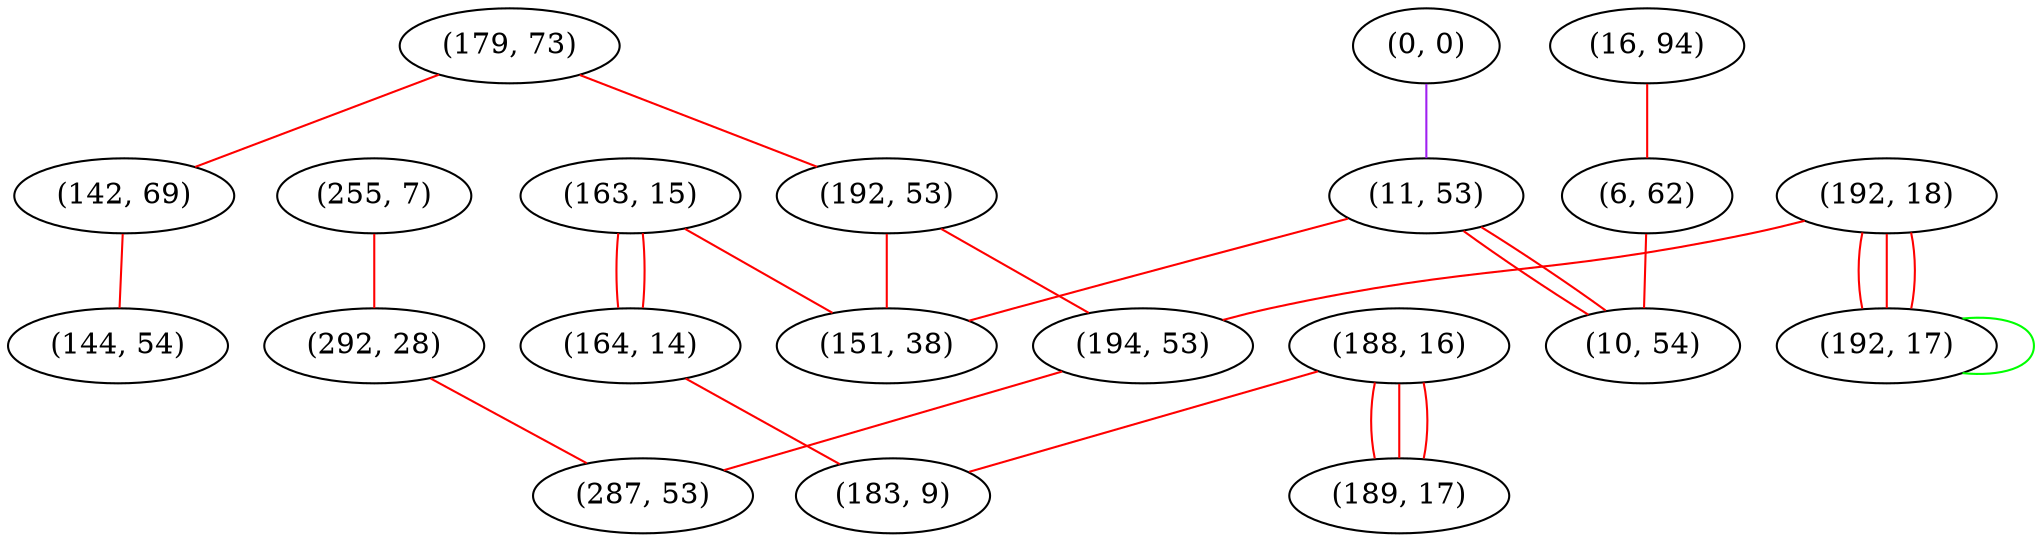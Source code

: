 graph "" {
"(192, 18)";
"(163, 15)";
"(179, 73)";
"(192, 53)";
"(255, 7)";
"(142, 69)";
"(188, 16)";
"(16, 94)";
"(194, 53)";
"(189, 17)";
"(164, 14)";
"(0, 0)";
"(6, 62)";
"(183, 9)";
"(144, 54)";
"(292, 28)";
"(287, 53)";
"(192, 17)";
"(11, 53)";
"(151, 38)";
"(10, 54)";
"(192, 18)" -- "(192, 17)"  [color=red, key=0, weight=1];
"(192, 18)" -- "(192, 17)"  [color=red, key=1, weight=1];
"(192, 18)" -- "(192, 17)"  [color=red, key=2, weight=1];
"(192, 18)" -- "(194, 53)"  [color=red, key=0, weight=1];
"(163, 15)" -- "(151, 38)"  [color=red, key=0, weight=1];
"(163, 15)" -- "(164, 14)"  [color=red, key=0, weight=1];
"(163, 15)" -- "(164, 14)"  [color=red, key=1, weight=1];
"(179, 73)" -- "(192, 53)"  [color=red, key=0, weight=1];
"(179, 73)" -- "(142, 69)"  [color=red, key=0, weight=1];
"(192, 53)" -- "(151, 38)"  [color=red, key=0, weight=1];
"(192, 53)" -- "(194, 53)"  [color=red, key=0, weight=1];
"(255, 7)" -- "(292, 28)"  [color=red, key=0, weight=1];
"(142, 69)" -- "(144, 54)"  [color=red, key=0, weight=1];
"(188, 16)" -- "(189, 17)"  [color=red, key=0, weight=1];
"(188, 16)" -- "(189, 17)"  [color=red, key=1, weight=1];
"(188, 16)" -- "(189, 17)"  [color=red, key=2, weight=1];
"(188, 16)" -- "(183, 9)"  [color=red, key=0, weight=1];
"(16, 94)" -- "(6, 62)"  [color=red, key=0, weight=1];
"(194, 53)" -- "(287, 53)"  [color=red, key=0, weight=1];
"(164, 14)" -- "(183, 9)"  [color=red, key=0, weight=1];
"(0, 0)" -- "(11, 53)"  [color=purple, key=0, weight=4];
"(6, 62)" -- "(10, 54)"  [color=red, key=0, weight=1];
"(292, 28)" -- "(287, 53)"  [color=red, key=0, weight=1];
"(192, 17)" -- "(192, 17)"  [color=green, key=0, weight=2];
"(11, 53)" -- "(151, 38)"  [color=red, key=0, weight=1];
"(11, 53)" -- "(10, 54)"  [color=red, key=0, weight=1];
"(11, 53)" -- "(10, 54)"  [color=red, key=1, weight=1];
}
